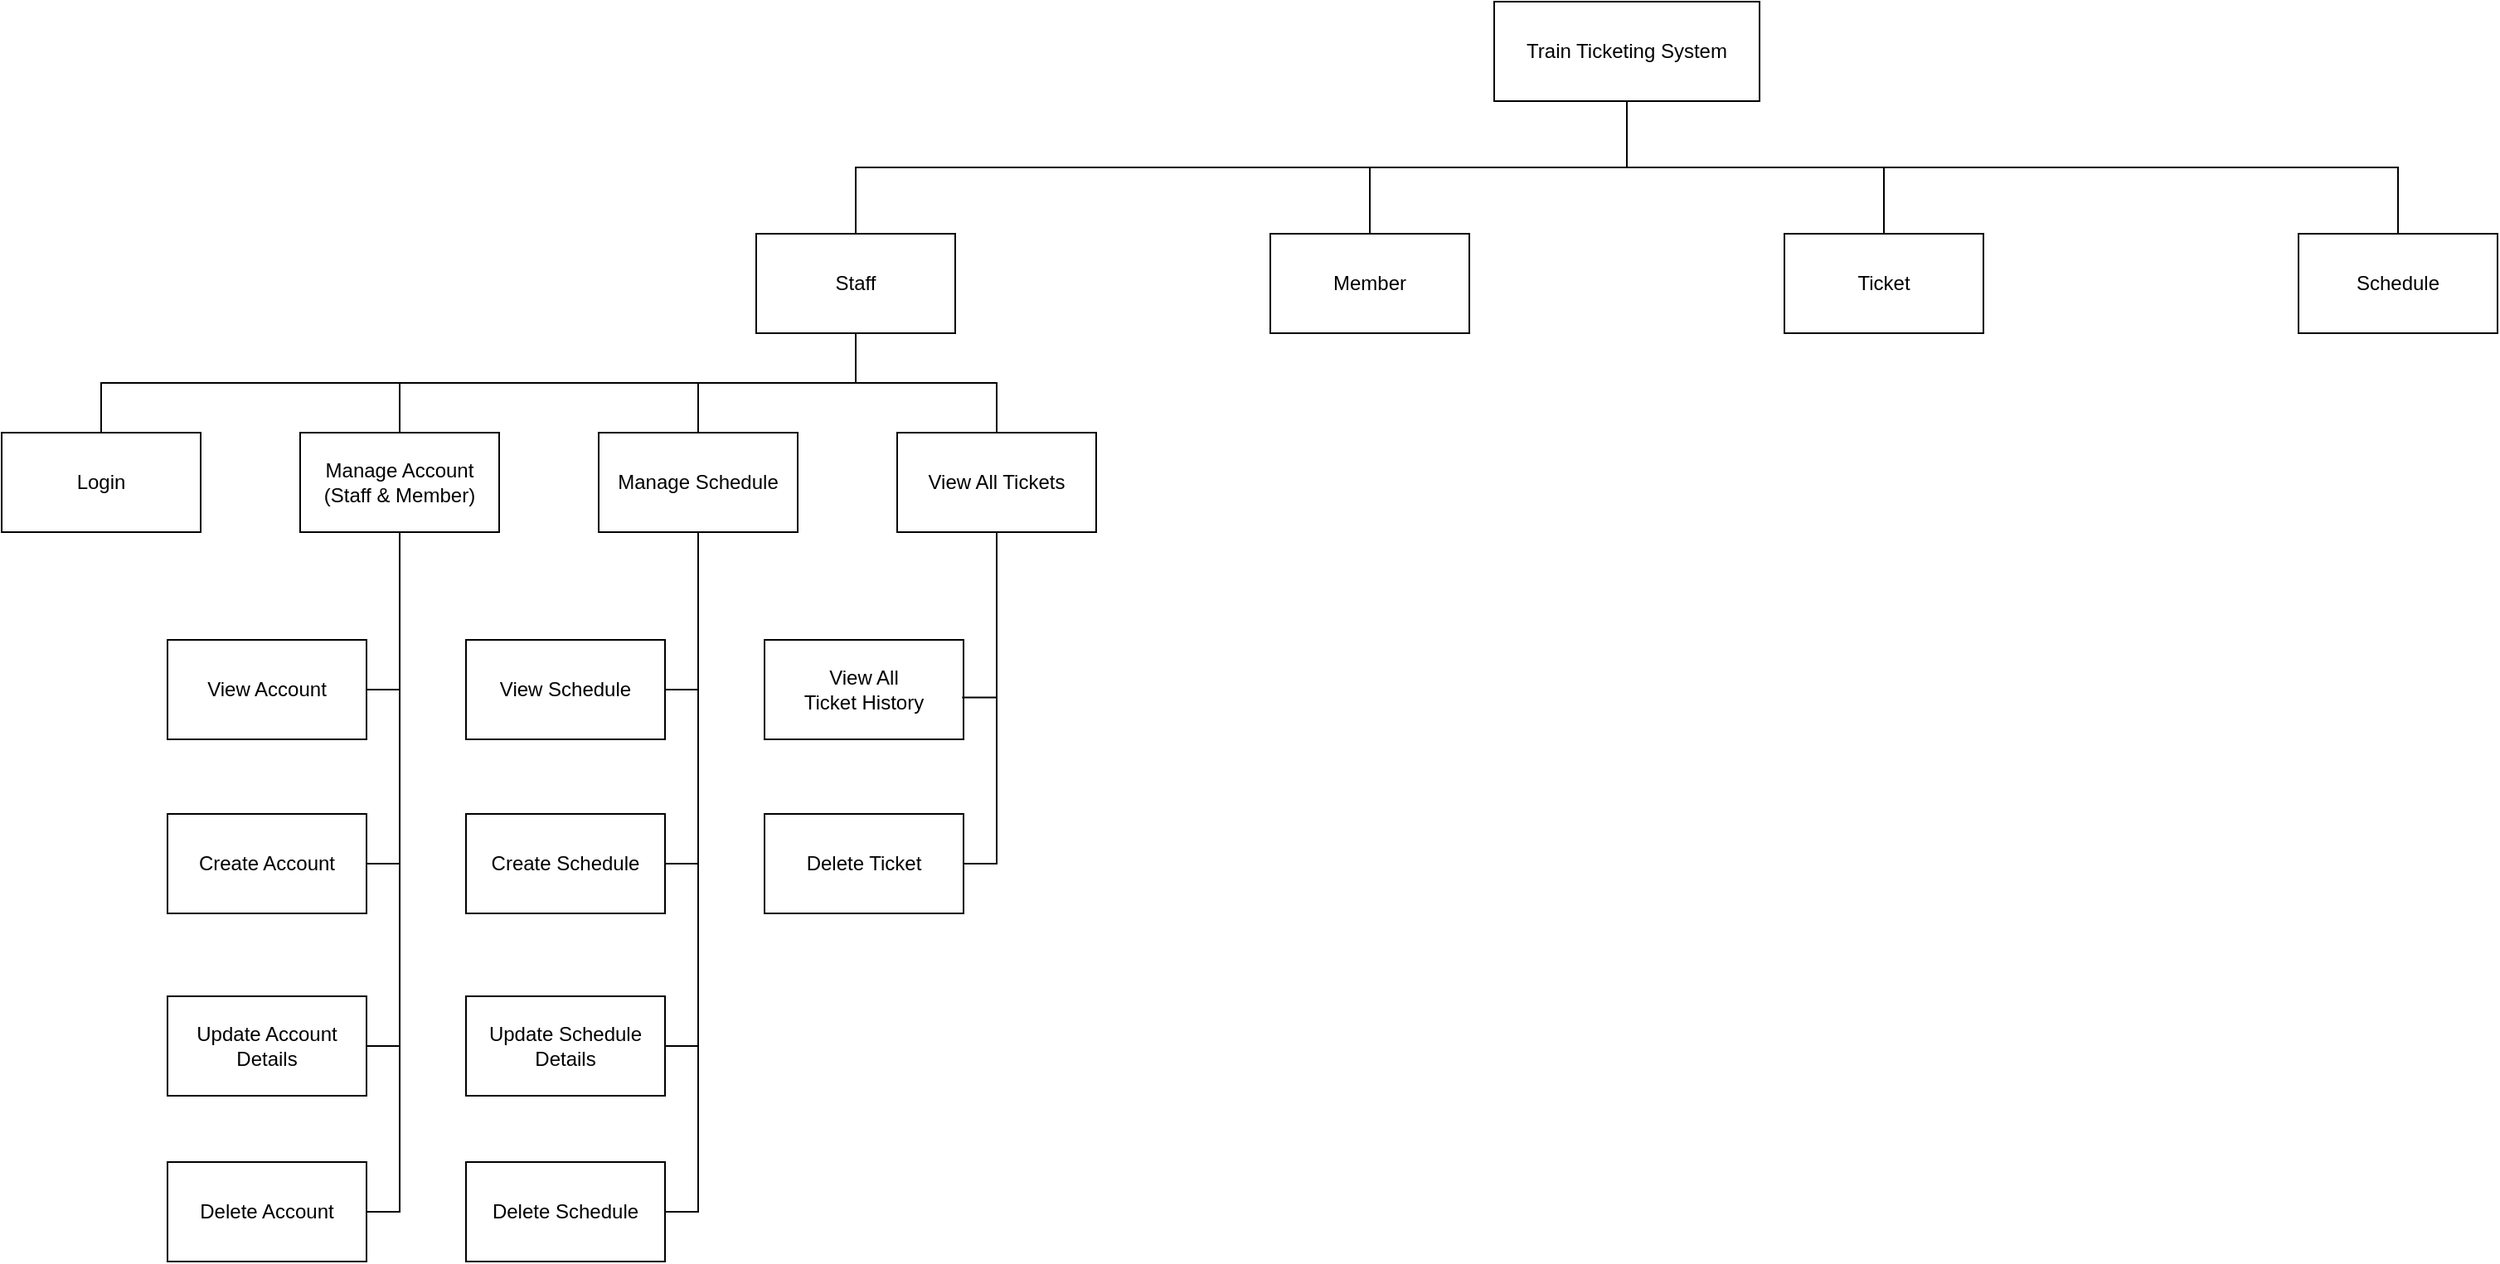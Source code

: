 <mxfile compressed="false" version="24.1.0" type="github">
  <diagram id="B3oRqTaJLOvQRfe40nun" name="Page-1">
    <mxGraphModel dx="2234" dy="818" grid="1" gridSize="10" guides="1" tooltips="1" connect="1" arrows="1" fold="1" page="0" pageScale="1" pageWidth="827" pageHeight="1169" math="0" shadow="0">
      <root>
        <mxCell id="0" />
        <mxCell id="1" parent="0" />
        <mxCell id="5mkOq1AOxVc8VsjbNNZK-18" style="edgeStyle=orthogonalEdgeStyle;rounded=0;orthogonalLoop=1;jettySize=auto;html=1;exitX=0.5;exitY=1;exitDx=0;exitDy=0;entryX=0.5;entryY=0;entryDx=0;entryDy=0;endArrow=none;endFill=0;" edge="1" parent="1" source="5mkOq1AOxVc8VsjbNNZK-1" target="5mkOq1AOxVc8VsjbNNZK-15">
          <mxGeometry relative="1" as="geometry" />
        </mxCell>
        <mxCell id="5mkOq1AOxVc8VsjbNNZK-19" style="edgeStyle=orthogonalEdgeStyle;rounded=0;orthogonalLoop=1;jettySize=auto;html=1;exitX=0.5;exitY=1;exitDx=0;exitDy=0;entryX=0.5;entryY=0;entryDx=0;entryDy=0;endArrow=none;endFill=0;" edge="1" parent="1" source="5mkOq1AOxVc8VsjbNNZK-1" target="5mkOq1AOxVc8VsjbNNZK-16">
          <mxGeometry relative="1" as="geometry" />
        </mxCell>
        <mxCell id="5mkOq1AOxVc8VsjbNNZK-21" style="edgeStyle=orthogonalEdgeStyle;rounded=0;orthogonalLoop=1;jettySize=auto;html=1;exitX=0.5;exitY=1;exitDx=0;exitDy=0;entryX=0.5;entryY=0;entryDx=0;entryDy=0;endArrow=none;endFill=0;" edge="1" parent="1" source="5mkOq1AOxVc8VsjbNNZK-1" target="5mkOq1AOxVc8VsjbNNZK-20">
          <mxGeometry relative="1" as="geometry" />
        </mxCell>
        <mxCell id="5mkOq1AOxVc8VsjbNNZK-32" style="edgeStyle=orthogonalEdgeStyle;rounded=0;orthogonalLoop=1;jettySize=auto;html=1;exitX=0.5;exitY=1;exitDx=0;exitDy=0;endArrow=none;endFill=0;" edge="1" parent="1" source="5mkOq1AOxVc8VsjbNNZK-1" target="5mkOq1AOxVc8VsjbNNZK-30">
          <mxGeometry relative="1" as="geometry" />
        </mxCell>
        <mxCell id="5mkOq1AOxVc8VsjbNNZK-1" value="Staff" style="rounded=0;whiteSpace=wrap;html=1;" vertex="1" parent="1">
          <mxGeometry x="-5" y="310" width="120" height="60" as="geometry" />
        </mxCell>
        <mxCell id="5mkOq1AOxVc8VsjbNNZK-2" value="Member" style="rounded=0;whiteSpace=wrap;html=1;" vertex="1" parent="1">
          <mxGeometry x="305" y="310" width="120" height="60" as="geometry" />
        </mxCell>
        <mxCell id="5mkOq1AOxVc8VsjbNNZK-3" value="Ticket" style="rounded=0;whiteSpace=wrap;html=1;" vertex="1" parent="1">
          <mxGeometry x="615" y="310" width="120" height="60" as="geometry" />
        </mxCell>
        <mxCell id="5mkOq1AOxVc8VsjbNNZK-4" value="Schedule" style="rounded=0;whiteSpace=wrap;html=1;" vertex="1" parent="1">
          <mxGeometry x="925" y="310" width="120" height="60" as="geometry" />
        </mxCell>
        <mxCell id="5mkOq1AOxVc8VsjbNNZK-6" style="edgeStyle=orthogonalEdgeStyle;rounded=0;orthogonalLoop=1;jettySize=auto;html=1;exitX=0.5;exitY=1;exitDx=0;exitDy=0;entryX=0.5;entryY=0;entryDx=0;entryDy=0;endArrow=none;endFill=0;" edge="1" parent="1" source="5mkOq1AOxVc8VsjbNNZK-5" target="5mkOq1AOxVc8VsjbNNZK-1">
          <mxGeometry relative="1" as="geometry" />
        </mxCell>
        <mxCell id="5mkOq1AOxVc8VsjbNNZK-7" style="edgeStyle=orthogonalEdgeStyle;rounded=0;orthogonalLoop=1;jettySize=auto;html=1;exitX=0.5;exitY=1;exitDx=0;exitDy=0;entryX=0.5;entryY=0;entryDx=0;entryDy=0;endArrow=none;endFill=0;" edge="1" parent="1" source="5mkOq1AOxVc8VsjbNNZK-5" target="5mkOq1AOxVc8VsjbNNZK-2">
          <mxGeometry relative="1" as="geometry" />
        </mxCell>
        <mxCell id="5mkOq1AOxVc8VsjbNNZK-8" style="edgeStyle=orthogonalEdgeStyle;rounded=0;orthogonalLoop=1;jettySize=auto;html=1;exitX=0.5;exitY=1;exitDx=0;exitDy=0;entryX=0.5;entryY=0;entryDx=0;entryDy=0;endArrow=none;endFill=0;" edge="1" parent="1" source="5mkOq1AOxVc8VsjbNNZK-5" target="5mkOq1AOxVc8VsjbNNZK-3">
          <mxGeometry relative="1" as="geometry" />
        </mxCell>
        <mxCell id="5mkOq1AOxVc8VsjbNNZK-9" style="edgeStyle=orthogonalEdgeStyle;rounded=0;orthogonalLoop=1;jettySize=auto;html=1;exitX=0.5;exitY=1;exitDx=0;exitDy=0;entryX=0.5;entryY=0;entryDx=0;entryDy=0;endArrow=none;endFill=0;" edge="1" parent="1" source="5mkOq1AOxVc8VsjbNNZK-5" target="5mkOq1AOxVc8VsjbNNZK-4">
          <mxGeometry relative="1" as="geometry" />
        </mxCell>
        <mxCell id="5mkOq1AOxVc8VsjbNNZK-5" value="Train Ticketing System" style="rounded=0;whiteSpace=wrap;html=1;" vertex="1" parent="1">
          <mxGeometry x="440" y="170" width="160" height="60" as="geometry" />
        </mxCell>
        <mxCell id="5mkOq1AOxVc8VsjbNNZK-23" style="edgeStyle=orthogonalEdgeStyle;rounded=0;orthogonalLoop=1;jettySize=auto;html=1;exitX=0.5;exitY=1;exitDx=0;exitDy=0;entryX=1;entryY=0.5;entryDx=0;entryDy=0;endArrow=none;endFill=0;" edge="1" parent="1" source="5mkOq1AOxVc8VsjbNNZK-15" target="5mkOq1AOxVc8VsjbNNZK-22">
          <mxGeometry relative="1" as="geometry" />
        </mxCell>
        <mxCell id="5mkOq1AOxVc8VsjbNNZK-25" style="edgeStyle=orthogonalEdgeStyle;rounded=0;orthogonalLoop=1;jettySize=auto;html=1;exitX=0.5;exitY=1;exitDx=0;exitDy=0;entryX=1;entryY=0.5;entryDx=0;entryDy=0;endArrow=none;endFill=0;" edge="1" parent="1" source="5mkOq1AOxVc8VsjbNNZK-15" target="5mkOq1AOxVc8VsjbNNZK-24">
          <mxGeometry relative="1" as="geometry" />
        </mxCell>
        <mxCell id="5mkOq1AOxVc8VsjbNNZK-27" style="edgeStyle=orthogonalEdgeStyle;rounded=0;orthogonalLoop=1;jettySize=auto;html=1;exitX=0.5;exitY=1;exitDx=0;exitDy=0;entryX=1;entryY=0.5;entryDx=0;entryDy=0;endArrow=none;endFill=0;" edge="1" parent="1" source="5mkOq1AOxVc8VsjbNNZK-15" target="5mkOq1AOxVc8VsjbNNZK-26">
          <mxGeometry relative="1" as="geometry" />
        </mxCell>
        <mxCell id="5mkOq1AOxVc8VsjbNNZK-29" style="edgeStyle=orthogonalEdgeStyle;rounded=0;orthogonalLoop=1;jettySize=auto;html=1;exitX=0.5;exitY=1;exitDx=0;exitDy=0;entryX=1;entryY=0.5;entryDx=0;entryDy=0;endArrow=none;endFill=0;" edge="1" parent="1" source="5mkOq1AOxVc8VsjbNNZK-15" target="5mkOq1AOxVc8VsjbNNZK-28">
          <mxGeometry relative="1" as="geometry" />
        </mxCell>
        <mxCell id="5mkOq1AOxVc8VsjbNNZK-15" value="Manage Account&lt;br&gt;(Staff &amp;amp; Member)" style="rounded=0;whiteSpace=wrap;html=1;" vertex="1" parent="1">
          <mxGeometry x="-280" y="430" width="120" height="60" as="geometry" />
        </mxCell>
        <mxCell id="5mkOq1AOxVc8VsjbNNZK-43" style="edgeStyle=orthogonalEdgeStyle;rounded=0;orthogonalLoop=1;jettySize=auto;html=1;exitX=0.5;exitY=1;exitDx=0;exitDy=0;entryX=1;entryY=0.5;entryDx=0;entryDy=0;endArrow=none;endFill=0;" edge="1" parent="1" source="5mkOq1AOxVc8VsjbNNZK-16" target="5mkOq1AOxVc8VsjbNNZK-39">
          <mxGeometry relative="1" as="geometry" />
        </mxCell>
        <mxCell id="5mkOq1AOxVc8VsjbNNZK-44" style="edgeStyle=orthogonalEdgeStyle;rounded=0;orthogonalLoop=1;jettySize=auto;html=1;exitX=0.5;exitY=1;exitDx=0;exitDy=0;entryX=1;entryY=0.5;entryDx=0;entryDy=0;endArrow=none;endFill=0;" edge="1" parent="1" source="5mkOq1AOxVc8VsjbNNZK-16" target="5mkOq1AOxVc8VsjbNNZK-40">
          <mxGeometry relative="1" as="geometry" />
        </mxCell>
        <mxCell id="5mkOq1AOxVc8VsjbNNZK-45" style="edgeStyle=orthogonalEdgeStyle;rounded=0;orthogonalLoop=1;jettySize=auto;html=1;exitX=0.5;exitY=1;exitDx=0;exitDy=0;entryX=1;entryY=0.5;entryDx=0;entryDy=0;endArrow=none;endFill=0;" edge="1" parent="1" source="5mkOq1AOxVc8VsjbNNZK-16" target="5mkOq1AOxVc8VsjbNNZK-41">
          <mxGeometry relative="1" as="geometry" />
        </mxCell>
        <mxCell id="5mkOq1AOxVc8VsjbNNZK-46" style="edgeStyle=orthogonalEdgeStyle;rounded=0;orthogonalLoop=1;jettySize=auto;html=1;exitX=0.5;exitY=1;exitDx=0;exitDy=0;entryX=1;entryY=0.5;entryDx=0;entryDy=0;endArrow=none;endFill=0;" edge="1" parent="1" source="5mkOq1AOxVc8VsjbNNZK-16" target="5mkOq1AOxVc8VsjbNNZK-42">
          <mxGeometry relative="1" as="geometry" />
        </mxCell>
        <mxCell id="5mkOq1AOxVc8VsjbNNZK-16" value="Manage Schedule" style="rounded=0;whiteSpace=wrap;html=1;" vertex="1" parent="1">
          <mxGeometry x="-100" y="430" width="120" height="60" as="geometry" />
        </mxCell>
        <mxCell id="5mkOq1AOxVc8VsjbNNZK-54" style="edgeStyle=orthogonalEdgeStyle;rounded=0;orthogonalLoop=1;jettySize=auto;html=1;exitX=0.5;exitY=1;exitDx=0;exitDy=0;entryX=1;entryY=0.5;entryDx=0;entryDy=0;endArrow=none;endFill=0;" edge="1" parent="1" source="5mkOq1AOxVc8VsjbNNZK-20" target="5mkOq1AOxVc8VsjbNNZK-50">
          <mxGeometry relative="1" as="geometry" />
        </mxCell>
        <mxCell id="5mkOq1AOxVc8VsjbNNZK-20" value="View All Tickets" style="rounded=0;whiteSpace=wrap;html=1;" vertex="1" parent="1">
          <mxGeometry x="80" y="430" width="120" height="60" as="geometry" />
        </mxCell>
        <mxCell id="5mkOq1AOxVc8VsjbNNZK-22" value="View Account" style="rounded=0;whiteSpace=wrap;html=1;" vertex="1" parent="1">
          <mxGeometry x="-360" y="555" width="120" height="60" as="geometry" />
        </mxCell>
        <mxCell id="5mkOq1AOxVc8VsjbNNZK-24" value="Create Account" style="rounded=0;whiteSpace=wrap;html=1;" vertex="1" parent="1">
          <mxGeometry x="-360" y="660" width="120" height="60" as="geometry" />
        </mxCell>
        <mxCell id="5mkOq1AOxVc8VsjbNNZK-26" value="Delete Account" style="rounded=0;whiteSpace=wrap;html=1;" vertex="1" parent="1">
          <mxGeometry x="-360" y="870" width="120" height="60" as="geometry" />
        </mxCell>
        <mxCell id="5mkOq1AOxVc8VsjbNNZK-28" value="Update Account Details" style="rounded=0;whiteSpace=wrap;html=1;" vertex="1" parent="1">
          <mxGeometry x="-360" y="770" width="120" height="60" as="geometry" />
        </mxCell>
        <mxCell id="5mkOq1AOxVc8VsjbNNZK-30" value="Login" style="rounded=0;whiteSpace=wrap;html=1;" vertex="1" parent="1">
          <mxGeometry x="-460" y="430" width="120" height="60" as="geometry" />
        </mxCell>
        <mxCell id="5mkOq1AOxVc8VsjbNNZK-39" value="View Schedule" style="rounded=0;whiteSpace=wrap;html=1;" vertex="1" parent="1">
          <mxGeometry x="-180" y="555" width="120" height="60" as="geometry" />
        </mxCell>
        <mxCell id="5mkOq1AOxVc8VsjbNNZK-40" value="Create Schedule" style="rounded=0;whiteSpace=wrap;html=1;" vertex="1" parent="1">
          <mxGeometry x="-180" y="660" width="120" height="60" as="geometry" />
        </mxCell>
        <mxCell id="5mkOq1AOxVc8VsjbNNZK-41" value="Update Schedule Details" style="rounded=0;whiteSpace=wrap;html=1;" vertex="1" parent="1">
          <mxGeometry x="-180" y="770" width="120" height="60" as="geometry" />
        </mxCell>
        <mxCell id="5mkOq1AOxVc8VsjbNNZK-42" value="Delete Schedule" style="rounded=0;whiteSpace=wrap;html=1;" vertex="1" parent="1">
          <mxGeometry x="-180" y="870" width="120" height="60" as="geometry" />
        </mxCell>
        <mxCell id="5mkOq1AOxVc8VsjbNNZK-49" value="View All&lt;div&gt;Ticket History&lt;/div&gt;" style="rounded=0;whiteSpace=wrap;html=1;" vertex="1" parent="1">
          <mxGeometry y="555" width="120" height="60" as="geometry" />
        </mxCell>
        <mxCell id="5mkOq1AOxVc8VsjbNNZK-50" value="Delete Ticket" style="rounded=0;whiteSpace=wrap;html=1;" vertex="1" parent="1">
          <mxGeometry y="660" width="120" height="60" as="geometry" />
        </mxCell>
        <mxCell id="5mkOq1AOxVc8VsjbNNZK-53" style="edgeStyle=orthogonalEdgeStyle;rounded=0;orthogonalLoop=1;jettySize=auto;html=1;exitX=0.5;exitY=1;exitDx=0;exitDy=0;entryX=0.993;entryY=0.58;entryDx=0;entryDy=0;entryPerimeter=0;strokeColor=default;endArrow=none;endFill=0;" edge="1" parent="1" source="5mkOq1AOxVc8VsjbNNZK-20" target="5mkOq1AOxVc8VsjbNNZK-49">
          <mxGeometry relative="1" as="geometry" />
        </mxCell>
      </root>
    </mxGraphModel>
  </diagram>
</mxfile>
